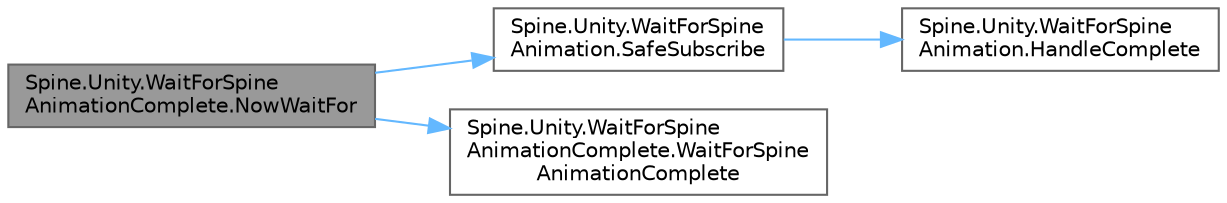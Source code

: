 digraph "Spine.Unity.WaitForSpineAnimationComplete.NowWaitFor"
{
 // LATEX_PDF_SIZE
  bgcolor="transparent";
  edge [fontname=Helvetica,fontsize=10,labelfontname=Helvetica,labelfontsize=10];
  node [fontname=Helvetica,fontsize=10,shape=box,height=0.2,width=0.4];
  rankdir="LR";
  Node1 [id="Node000001",label="Spine.Unity.WaitForSpine\lAnimationComplete.NowWaitFor",height=0.2,width=0.4,color="gray40", fillcolor="grey60", style="filled", fontcolor="black",tooltip="One optimization high-frequency YieldInstruction returns is to cache instances to minimize GC pressur..."];
  Node1 -> Node2 [id="edge1_Node000001_Node000002",color="steelblue1",style="solid",tooltip=" "];
  Node2 [id="Node000002",label="Spine.Unity.WaitForSpine\lAnimation.SafeSubscribe",height=0.2,width=0.4,color="grey40", fillcolor="white", style="filled",URL="$class_spine_1_1_unity_1_1_wait_for_spine_animation.html#a56602b5656527acce15c47f2a12535e0",tooltip=" "];
  Node2 -> Node3 [id="edge2_Node000002_Node000003",color="steelblue1",style="solid",tooltip=" "];
  Node3 [id="Node000003",label="Spine.Unity.WaitForSpine\lAnimation.HandleComplete",height=0.2,width=0.4,color="grey40", fillcolor="white", style="filled",URL="$class_spine_1_1_unity_1_1_wait_for_spine_animation.html#acc2183d9d5941b0de4ff0ab574dda063",tooltip=" "];
  Node1 -> Node4 [id="edge3_Node000001_Node000004",color="steelblue1",style="solid",tooltip=" "];
  Node4 [id="Node000004",label="Spine.Unity.WaitForSpine\lAnimationComplete.WaitForSpine\lAnimationComplete",height=0.2,width=0.4,color="grey40", fillcolor="white", style="filled",URL="$class_spine_1_1_unity_1_1_wait_for_spine_animation_complete.html#aa100439b315d8a90ee2dc353af3d85d6",tooltip=" "];
}
